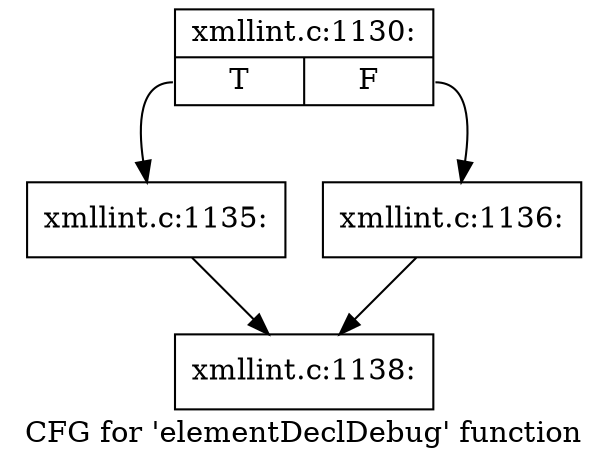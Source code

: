 digraph "CFG for 'elementDeclDebug' function" {
	label="CFG for 'elementDeclDebug' function";

	Node0x4fc3710 [shape=record,label="{xmllint.c:1130:|{<s0>T|<s1>F}}"];
	Node0x4fc3710:s0 -> Node0x4fc7860;
	Node0x4fc3710:s1 -> Node0x4fc78b0;
	Node0x4fc7860 [shape=record,label="{xmllint.c:1135:}"];
	Node0x4fc7860 -> Node0x4fc3930;
	Node0x4fc78b0 [shape=record,label="{xmllint.c:1136:}"];
	Node0x4fc78b0 -> Node0x4fc3930;
	Node0x4fc3930 [shape=record,label="{xmllint.c:1138:}"];
}
